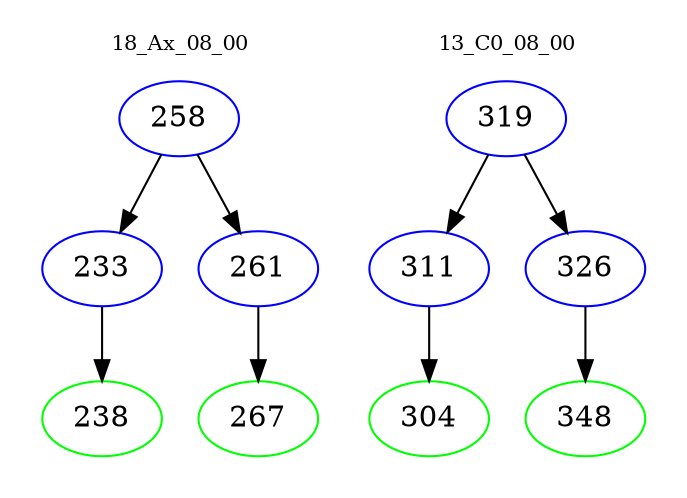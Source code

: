 digraph{
subgraph cluster_0 {
color = white
label = "18_Ax_08_00";
fontsize=10;
T0_258 [label="258", color="blue"]
T0_258 -> T0_233 [color="black"]
T0_233 [label="233", color="blue"]
T0_233 -> T0_238 [color="black"]
T0_238 [label="238", color="green"]
T0_258 -> T0_261 [color="black"]
T0_261 [label="261", color="blue"]
T0_261 -> T0_267 [color="black"]
T0_267 [label="267", color="green"]
}
subgraph cluster_1 {
color = white
label = "13_C0_08_00";
fontsize=10;
T1_319 [label="319", color="blue"]
T1_319 -> T1_311 [color="black"]
T1_311 [label="311", color="blue"]
T1_311 -> T1_304 [color="black"]
T1_304 [label="304", color="green"]
T1_319 -> T1_326 [color="black"]
T1_326 [label="326", color="blue"]
T1_326 -> T1_348 [color="black"]
T1_348 [label="348", color="green"]
}
}
